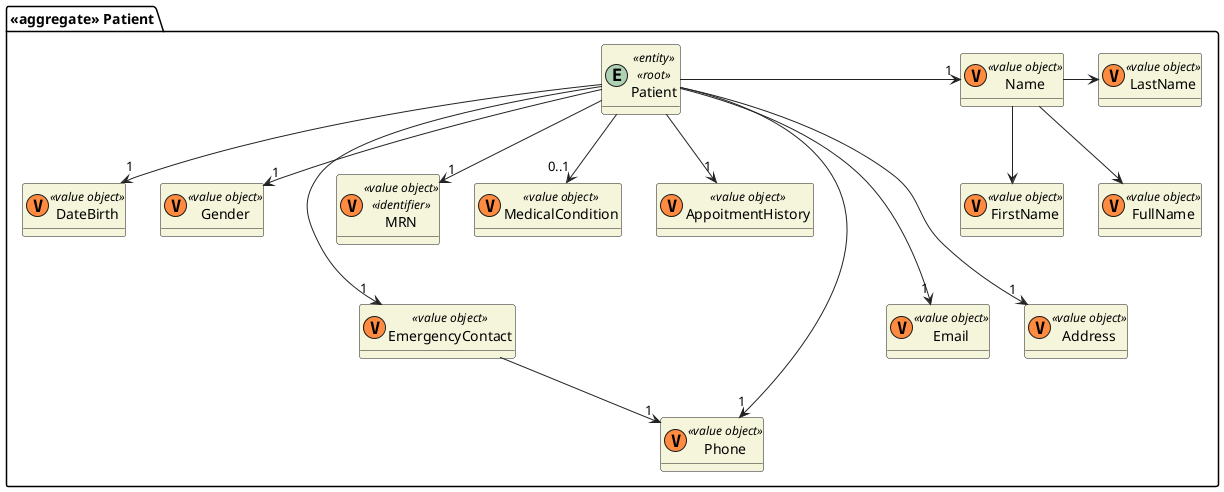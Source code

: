 @startuml
skinparam classAttributeIconSize 0
hide empty attributes
skinparam classBackgroundColor beige
skinparam ArrowColor #222222




package "<<aggregate>> Patient" {
    entity Patient <<entity>> <<root>> {}
    class DateBirth <<(V,#FF8B40)value object>> {}
    class Gender <<(V,#FF8B40)value object>> {}
    class EmergencyContact <<(V,#FF8B40)value object>> {}
    class MRN <<(V,#FF8B40)value object>> <<identifier>> {}
    class MedicalCondition <<(V,#FF8B40)value object>> {}
    class AppoitmentHistory <<(V,#FF8B40)value object>> {}
    class Name <<(V,#FF8B40)value object>> {}
    class FirstName <<(V,#FF8B40)value object>> {}
    class LastName <<(V,#FF8B40)value object>> {}
    class FullName <<(V,#FF8B40)value object>> {}
    class Phone <<(V,#FF8B40)value object>> {}
    class Email <<(V,#FF8B40)value object>> {}
        class Address <<(V,#FF8B40)value object>> {}
}


Name --> FirstName
Name -> LastName
Name --> FullName
Patient -> "1" Name
Patient --> "1" DateBirth
Patient --> "1" Gender
Patient ---> "1" Email
Patient ---> "1" Phone
Patient ---> "1" Address
Patient ---> "1" EmergencyContact
Patient --> "1" MRN
Patient --> "0..1" MedicalCondition
Patient --> "1" AppoitmentHistory
EmergencyContact --> "1" Phone



@enduml